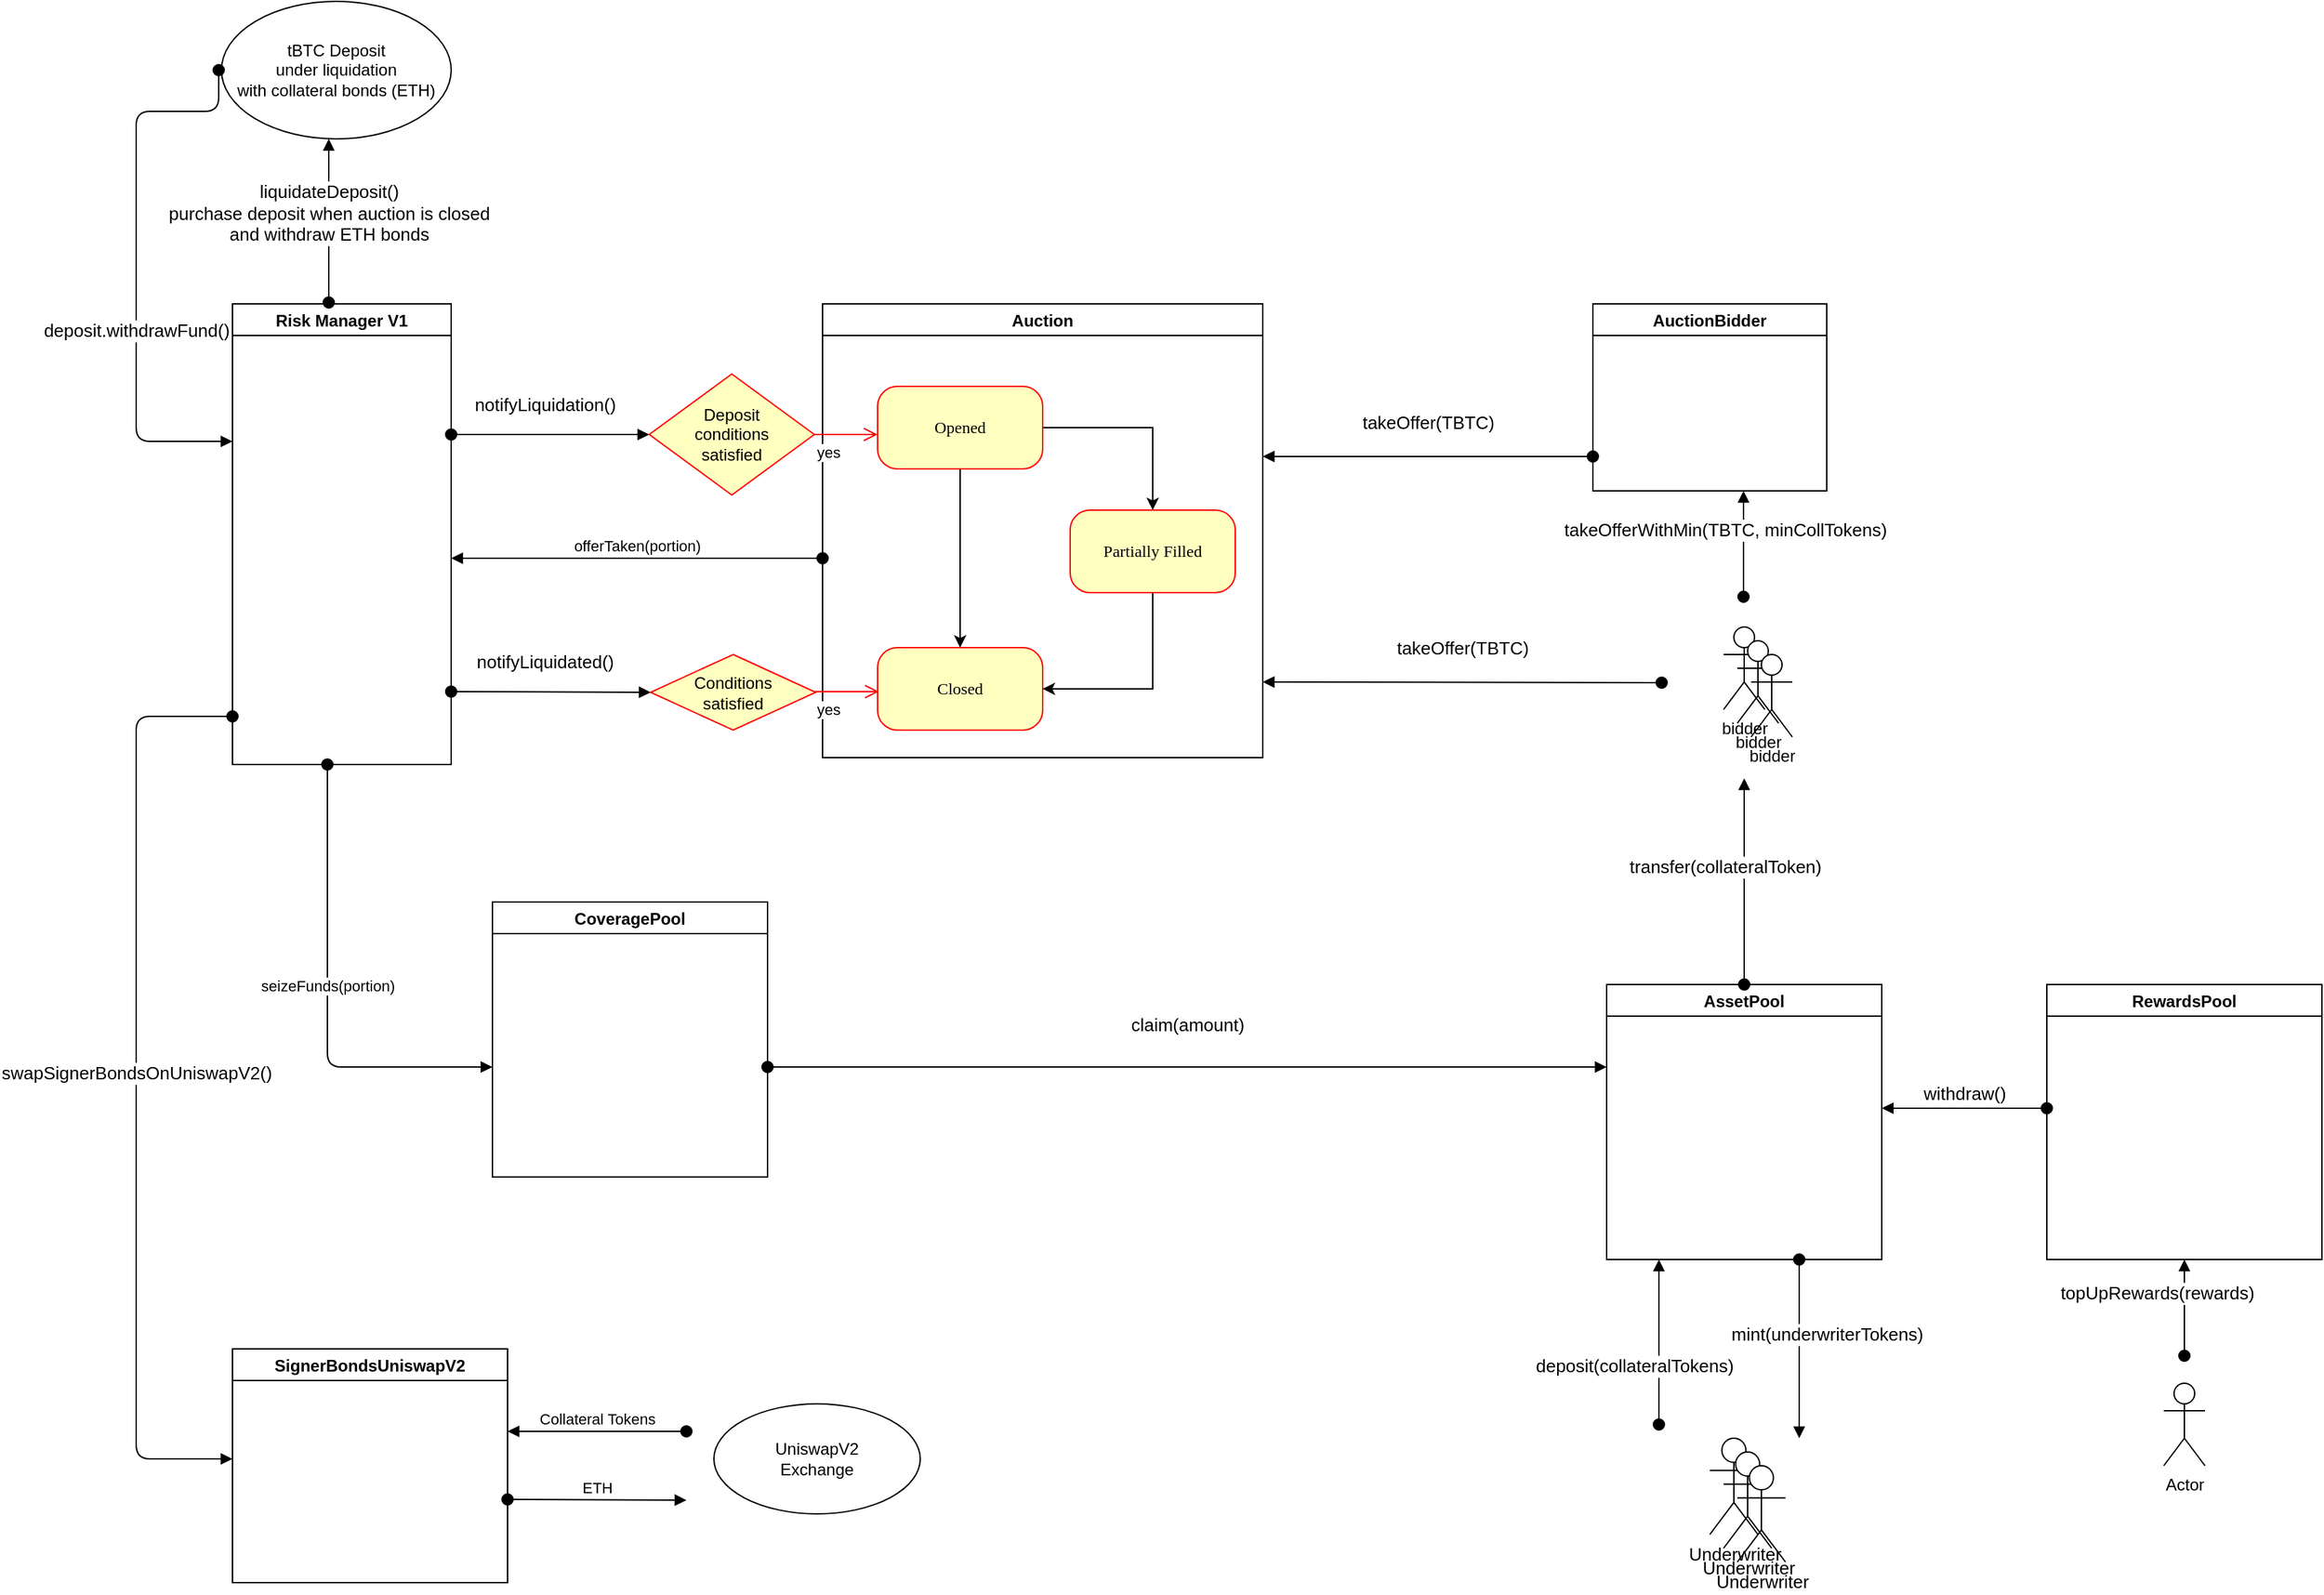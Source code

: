 <mxfile version="14.8.1" type="github" pages="2">
  <diagram name="Page-1" id="58cdce13-f638-feb5-8d6f-7d28b1aa9fa0">
    <mxGraphModel dx="1179" dy="682" grid="1" gridSize="10" guides="1" tooltips="1" connect="1" arrows="1" fold="1" page="1" pageScale="10" pageWidth="1100" pageHeight="850" background="none" math="0" shadow="0">
      <root>
        <mxCell id="0" />
        <mxCell id="1" parent="0" />
        <mxCell id="382b91b5511bd0f7-5" value="Closed" style="rounded=1;whiteSpace=wrap;html=1;arcSize=24;fillColor=#ffffc0;strokeColor=#ff0000;shadow=0;comic=0;labelBackgroundColor=none;fontFamily=Verdana;fontSize=12;fontColor=#000000;align=center;" parent="1" vertex="1">
          <mxGeometry x="739" y="550" width="120" height="60" as="geometry" />
        </mxCell>
        <mxCell id="-EovNUwoyV8_wEbff08Q-4" style="edgeStyle=orthogonalEdgeStyle;rounded=0;orthogonalLoop=1;jettySize=auto;html=1;entryX=0.5;entryY=0;entryDx=0;entryDy=0;" edge="1" parent="1" source="382b91b5511bd0f7-6" target="382b91b5511bd0f7-7">
          <mxGeometry relative="1" as="geometry" />
        </mxCell>
        <mxCell id="-EovNUwoyV8_wEbff08Q-7" style="edgeStyle=orthogonalEdgeStyle;rounded=0;orthogonalLoop=1;jettySize=auto;html=1;entryX=0.5;entryY=0;entryDx=0;entryDy=0;" edge="1" parent="1" source="382b91b5511bd0f7-6" target="382b91b5511bd0f7-5">
          <mxGeometry relative="1" as="geometry" />
        </mxCell>
        <mxCell id="382b91b5511bd0f7-6" value="Opened" style="rounded=1;whiteSpace=wrap;html=1;arcSize=24;fillColor=#ffffc0;strokeColor=#ff0000;shadow=0;comic=0;labelBackgroundColor=none;fontFamily=Verdana;fontSize=12;fontColor=#000000;align=center;" parent="1" vertex="1">
          <mxGeometry x="739" y="360" width="120" height="60" as="geometry" />
        </mxCell>
        <mxCell id="-EovNUwoyV8_wEbff08Q-6" style="edgeStyle=orthogonalEdgeStyle;rounded=0;orthogonalLoop=1;jettySize=auto;html=1;exitX=0.5;exitY=1;exitDx=0;exitDy=0;entryX=1;entryY=0.5;entryDx=0;entryDy=0;" edge="1" parent="1" source="382b91b5511bd0f7-7" target="382b91b5511bd0f7-5">
          <mxGeometry relative="1" as="geometry" />
        </mxCell>
        <mxCell id="382b91b5511bd0f7-7" value="Partially Filled" style="rounded=1;whiteSpace=wrap;html=1;arcSize=24;fillColor=#ffffc0;strokeColor=#ff0000;shadow=0;comic=0;labelBackgroundColor=none;fontFamily=Verdana;fontSize=12;fontColor=#000000;align=center;" parent="1" vertex="1">
          <mxGeometry x="879" y="450" width="120" height="60" as="geometry" />
        </mxCell>
        <mxCell id="-EovNUwoyV8_wEbff08Q-9" value="Auction" style="swimlane;" vertex="1" parent="1">
          <mxGeometry x="699" y="300" width="320" height="330" as="geometry" />
        </mxCell>
        <mxCell id="-EovNUwoyV8_wEbff08Q-22" value="Risk Manager V1" style="swimlane;" vertex="1" parent="1">
          <mxGeometry x="270" y="300" width="159" height="335" as="geometry" />
        </mxCell>
        <mxCell id="-EovNUwoyV8_wEbff08Q-26" value="&lt;font style=&quot;font-size: 13px&quot;&gt;notifyLiquidation()&lt;/font&gt;" style="html=1;verticalAlign=bottom;startArrow=oval;startFill=1;endArrow=block;startSize=8;entryX=0;entryY=0.5;entryDx=0;entryDy=0;" edge="1" parent="-EovNUwoyV8_wEbff08Q-22" target="-EovNUwoyV8_wEbff08Q-29">
          <mxGeometry x="-0.06" y="11" width="60" relative="1" as="geometry">
            <mxPoint x="159" y="95" as="sourcePoint" />
            <mxPoint x="393" y="94.5" as="targetPoint" />
            <mxPoint as="offset" />
          </mxGeometry>
        </mxCell>
        <mxCell id="-EovNUwoyV8_wEbff08Q-35" value="&lt;font style=&quot;font-size: 13px&quot;&gt;notifyLiquidated()&lt;/font&gt;" style="html=1;verticalAlign=bottom;startArrow=oval;startFill=1;endArrow=block;startSize=8;entryX=0;entryY=0.5;entryDx=0;entryDy=0;" edge="1" parent="-EovNUwoyV8_wEbff08Q-22" target="-EovNUwoyV8_wEbff08Q-33">
          <mxGeometry x="-0.06" y="11" width="60" relative="1" as="geometry">
            <mxPoint x="159" y="282" as="sourcePoint" />
            <mxPoint x="401" y="282" as="targetPoint" />
            <mxPoint as="offset" />
          </mxGeometry>
        </mxCell>
        <mxCell id="-EovNUwoyV8_wEbff08Q-31" value="yes" style="edgeStyle=orthogonalEdgeStyle;html=1;align=left;verticalAlign=top;endArrow=open;endSize=8;strokeColor=#ff0000;" edge="1" source="-EovNUwoyV8_wEbff08Q-29" parent="1">
          <mxGeometry x="-1" relative="1" as="geometry">
            <mxPoint x="739" y="395" as="targetPoint" />
          </mxGeometry>
        </mxCell>
        <mxCell id="-EovNUwoyV8_wEbff08Q-29" value="Deposit &lt;br&gt;conditions&lt;br&gt;satisfied" style="rhombus;whiteSpace=wrap;html=1;fillColor=#ffffc0;strokeColor=#ff0000;" vertex="1" parent="1">
          <mxGeometry x="573" y="351" width="120" height="88" as="geometry" />
        </mxCell>
        <mxCell id="-EovNUwoyV8_wEbff08Q-32" value="yes" style="edgeStyle=orthogonalEdgeStyle;html=1;align=left;verticalAlign=top;endArrow=open;endSize=8;strokeColor=#ff0000;" edge="1" parent="1" source="-EovNUwoyV8_wEbff08Q-33">
          <mxGeometry x="-1" relative="1" as="geometry">
            <mxPoint x="740" y="582" as="targetPoint" />
          </mxGeometry>
        </mxCell>
        <mxCell id="-EovNUwoyV8_wEbff08Q-33" value="Conditions&lt;br&gt;satisfied" style="rhombus;whiteSpace=wrap;html=1;fillColor=#ffffc0;strokeColor=#ff0000;" vertex="1" parent="1">
          <mxGeometry x="574" y="555" width="120" height="55" as="geometry" />
        </mxCell>
        <mxCell id="-EovNUwoyV8_wEbff08Q-36" value="bidder" style="shape=umlActor;verticalLabelPosition=bottom;verticalAlign=top;html=1;" vertex="1" parent="1">
          <mxGeometry x="1354" y="535" width="30" height="60" as="geometry" />
        </mxCell>
        <mxCell id="-EovNUwoyV8_wEbff08Q-38" value="&lt;font style=&quot;font-size: 13px&quot;&gt;takeOffer(TBTC)&lt;/font&gt;" style="html=1;verticalAlign=bottom;startArrow=oval;startFill=1;endArrow=block;startSize=8;" edge="1" parent="1">
          <mxGeometry y="-14" width="60" relative="1" as="geometry">
            <mxPoint x="1309" y="575.5" as="sourcePoint" />
            <mxPoint x="1019" y="575" as="targetPoint" />
            <mxPoint as="offset" />
          </mxGeometry>
        </mxCell>
        <mxCell id="-EovNUwoyV8_wEbff08Q-39" value="AssetPool" style="swimlane;" vertex="1" parent="1">
          <mxGeometry x="1269" y="795" width="200" height="200" as="geometry" />
        </mxCell>
        <mxCell id="-EovNUwoyV8_wEbff08Q-40" value="&lt;font style=&quot;font-size: 13px&quot;&gt;transfer(collateralToken)&lt;/font&gt;" style="html=1;verticalAlign=bottom;startArrow=oval;startFill=1;endArrow=block;startSize=8;exitX=0.5;exitY=0;exitDx=0;exitDy=0;" edge="1" parent="1" source="-EovNUwoyV8_wEbff08Q-39">
          <mxGeometry y="14" width="60" relative="1" as="geometry">
            <mxPoint x="1144" y="695" as="sourcePoint" />
            <mxPoint x="1369" y="645" as="targetPoint" />
            <mxPoint as="offset" />
          </mxGeometry>
        </mxCell>
        <mxCell id="-EovNUwoyV8_wEbff08Q-41" value="offerTaken(portion)" style="html=1;verticalAlign=bottom;startArrow=oval;startFill=1;endArrow=block;startSize=8;" edge="1" parent="1">
          <mxGeometry width="60" relative="1" as="geometry">
            <mxPoint x="699" y="485" as="sourcePoint" />
            <mxPoint x="429" y="485" as="targetPoint" />
          </mxGeometry>
        </mxCell>
        <mxCell id="-EovNUwoyV8_wEbff08Q-42" value="seizeFunds(portion)" style="html=1;verticalAlign=bottom;startArrow=oval;startFill=1;endArrow=block;startSize=8;edgeStyle=orthogonalEdgeStyle;elbow=vertical;" edge="1" parent="1">
          <mxGeometry width="60" relative="1" as="geometry">
            <mxPoint x="339" y="635" as="sourcePoint" />
            <mxPoint x="459" y="855" as="targetPoint" />
            <Array as="points">
              <mxPoint x="339" y="855" />
            </Array>
          </mxGeometry>
        </mxCell>
        <mxCell id="-EovNUwoyV8_wEbff08Q-48" value="CoveragePool" style="swimlane;" vertex="1" parent="1">
          <mxGeometry x="459" y="735" width="200" height="200" as="geometry" />
        </mxCell>
        <mxCell id="-EovNUwoyV8_wEbff08Q-49" value="&lt;font style=&quot;font-size: 13px&quot;&gt;claim(amount)&lt;/font&gt;" style="html=1;verticalAlign=bottom;startArrow=oval;startFill=1;endArrow=block;startSize=8;" edge="1" parent="1">
          <mxGeometry y="20" width="60" relative="1" as="geometry">
            <mxPoint x="659" y="855" as="sourcePoint" />
            <mxPoint x="1269" y="855" as="targetPoint" />
            <mxPoint as="offset" />
          </mxGeometry>
        </mxCell>
        <mxCell id="-EovNUwoyV8_wEbff08Q-52" value="AuctionBidder" style="swimlane;" vertex="1" parent="1">
          <mxGeometry x="1259" y="300" width="170" height="136" as="geometry" />
        </mxCell>
        <mxCell id="-EovNUwoyV8_wEbff08Q-55" value="&lt;font style=&quot;font-size: 13px&quot;&gt;takeOffer(TBTC)&lt;/font&gt;" style="html=1;verticalAlign=bottom;startArrow=oval;startFill=1;endArrow=block;startSize=8;" edge="1" parent="1">
          <mxGeometry y="-14" width="60" relative="1" as="geometry">
            <mxPoint x="1259" y="411" as="sourcePoint" />
            <mxPoint x="1019" y="411" as="targetPoint" />
            <mxPoint as="offset" />
          </mxGeometry>
        </mxCell>
        <mxCell id="-EovNUwoyV8_wEbff08Q-56" value="&lt;font style=&quot;font-size: 13px&quot;&gt;takeOfferWithMin(TBTC, minCollTokens)&lt;/font&gt;" style="html=1;verticalAlign=bottom;startArrow=oval;startFill=1;endArrow=block;startSize=8;" edge="1" parent="1">
          <mxGeometry y="14" width="60" relative="1" as="geometry">
            <mxPoint x="1368.5" y="513" as="sourcePoint" />
            <mxPoint x="1368.5" y="436" as="targetPoint" />
            <mxPoint as="offset" />
          </mxGeometry>
        </mxCell>
        <mxCell id="-EovNUwoyV8_wEbff08Q-57" value="bidder" style="shape=umlActor;verticalLabelPosition=bottom;verticalAlign=top;html=1;" vertex="1" parent="1">
          <mxGeometry x="1364" y="545" width="30" height="60" as="geometry" />
        </mxCell>
        <mxCell id="-EovNUwoyV8_wEbff08Q-58" value="bidder" style="shape=umlActor;verticalLabelPosition=bottom;verticalAlign=top;html=1;" vertex="1" parent="1">
          <mxGeometry x="1374" y="555" width="30" height="60" as="geometry" />
        </mxCell>
        <mxCell id="-EovNUwoyV8_wEbff08Q-59" value="&lt;font style=&quot;font-size: 13px&quot;&gt;Underwriter&lt;/font&gt;" style="shape=umlActor;verticalLabelPosition=bottom;verticalAlign=top;html=1;" vertex="1" parent="1">
          <mxGeometry x="1344" y="1125" width="35" height="70" as="geometry" />
        </mxCell>
        <mxCell id="-EovNUwoyV8_wEbff08Q-63" value="&lt;font style=&quot;font-size: 13px&quot;&gt;Underwriter&lt;/font&gt;" style="shape=umlActor;verticalLabelPosition=bottom;verticalAlign=top;html=1;" vertex="1" parent="1">
          <mxGeometry x="1354" y="1135" width="35" height="70" as="geometry" />
        </mxCell>
        <mxCell id="-EovNUwoyV8_wEbff08Q-64" value="&lt;font style=&quot;font-size: 13px&quot;&gt;Underwriter&lt;/font&gt;" style="shape=umlActor;verticalLabelPosition=bottom;verticalAlign=top;html=1;" vertex="1" parent="1">
          <mxGeometry x="1364" y="1145" width="35" height="70" as="geometry" />
        </mxCell>
        <mxCell id="-EovNUwoyV8_wEbff08Q-65" value="&lt;font style=&quot;font-size: 13px&quot;&gt;mint(underwriterTokens)&lt;/font&gt;" style="html=1;verticalAlign=bottom;startArrow=oval;startFill=1;endArrow=block;startSize=8;" edge="1" parent="1">
          <mxGeometry y="20" width="60" relative="1" as="geometry">
            <mxPoint x="1409" y="995" as="sourcePoint" />
            <mxPoint x="1409" y="1125" as="targetPoint" />
            <mxPoint as="offset" />
          </mxGeometry>
        </mxCell>
        <mxCell id="-EovNUwoyV8_wEbff08Q-66" value="&lt;font style=&quot;font-size: 13px&quot;&gt;deposit(collateralTokens)&lt;/font&gt;" style="html=1;verticalAlign=bottom;startArrow=oval;startFill=1;endArrow=block;startSize=8;" edge="1" parent="1">
          <mxGeometry x="-0.455" y="18" width="60" relative="1" as="geometry">
            <mxPoint x="1307" y="1115" as="sourcePoint" />
            <mxPoint x="1307" y="995" as="targetPoint" />
            <mxPoint as="offset" />
          </mxGeometry>
        </mxCell>
        <mxCell id="-EovNUwoyV8_wEbff08Q-67" value="RewardsPool" style="swimlane;" vertex="1" parent="1">
          <mxGeometry x="1589" y="795" width="200" height="200" as="geometry" />
        </mxCell>
        <mxCell id="-EovNUwoyV8_wEbff08Q-68" value="&lt;font style=&quot;font-size: 13px&quot;&gt;withdraw()&lt;/font&gt;" style="html=1;verticalAlign=bottom;startArrow=oval;startFill=1;endArrow=block;startSize=8;" edge="1" parent="1">
          <mxGeometry width="60" relative="1" as="geometry">
            <mxPoint x="1589" y="885" as="sourcePoint" />
            <mxPoint x="1469" y="885" as="targetPoint" />
          </mxGeometry>
        </mxCell>
        <mxCell id="-EovNUwoyV8_wEbff08Q-69" value="Actor" style="shape=umlActor;verticalLabelPosition=bottom;verticalAlign=top;html=1;" vertex="1" parent="1">
          <mxGeometry x="1674" y="1085" width="30" height="60" as="geometry" />
        </mxCell>
        <mxCell id="-EovNUwoyV8_wEbff08Q-71" value="&lt;font style=&quot;font-size: 13px&quot;&gt;topUpRewards(rewards)&lt;/font&gt;" style="html=1;verticalAlign=bottom;startArrow=oval;startFill=1;endArrow=block;startSize=8;" edge="1" parent="1">
          <mxGeometry y="20" width="60" relative="1" as="geometry">
            <mxPoint x="1689" y="1065" as="sourcePoint" />
            <mxPoint x="1689" y="995" as="targetPoint" />
            <mxPoint as="offset" />
          </mxGeometry>
        </mxCell>
        <mxCell id="-EovNUwoyV8_wEbff08Q-73" value="tBTC Deposit&lt;br&gt;under liquidation&lt;br&gt;with collateral bonds (ETH)" style="ellipse;whiteSpace=wrap;html=1;" vertex="1" parent="1">
          <mxGeometry x="262" y="80" width="167" height="100" as="geometry" />
        </mxCell>
        <mxCell id="-EovNUwoyV8_wEbff08Q-74" value="&lt;font style=&quot;font-size: 13px&quot;&gt;liquidateDeposit()&lt;br&gt;purchase deposit when auction is closed&lt;br&gt;and withdraw ETH bonds&lt;/font&gt;" style="html=1;verticalAlign=bottom;startArrow=oval;startFill=1;endArrow=block;startSize=8;" edge="1" parent="1">
          <mxGeometry x="-0.344" width="60" relative="1" as="geometry">
            <mxPoint x="340" y="299" as="sourcePoint" />
            <mxPoint x="340" y="180" as="targetPoint" />
            <mxPoint as="offset" />
          </mxGeometry>
        </mxCell>
        <mxCell id="-EovNUwoyV8_wEbff08Q-75" value="&lt;font style=&quot;font-size: 13px&quot;&gt;deposit.withdrawFund()&lt;/font&gt;" style="html=1;verticalAlign=bottom;startArrow=oval;startFill=1;endArrow=block;startSize=8;edgeStyle=orthogonalEdgeStyle;" edge="1" parent="1">
          <mxGeometry x="0.3" width="60" relative="1" as="geometry">
            <mxPoint x="260" y="130" as="sourcePoint" />
            <mxPoint x="270" y="400" as="targetPoint" />
            <mxPoint as="offset" />
            <Array as="points">
              <mxPoint x="260" y="160" />
              <mxPoint x="200" y="160" />
            </Array>
          </mxGeometry>
        </mxCell>
        <mxCell id="-EovNUwoyV8_wEbff08Q-76" value="SignerBondsUniswapV2" style="swimlane;" vertex="1" parent="1">
          <mxGeometry x="270" y="1060" width="200" height="170" as="geometry" />
        </mxCell>
        <mxCell id="-EovNUwoyV8_wEbff08Q-77" value="&lt;font style=&quot;font-size: 13px&quot;&gt;swapSignerBondsOnUniswapV2()&lt;/font&gt;" style="html=1;verticalAlign=bottom;startArrow=oval;startFill=1;endArrow=block;startSize=8;edgeStyle=orthogonalEdgeStyle;" edge="1" parent="1">
          <mxGeometry width="60" relative="1" as="geometry">
            <mxPoint x="270" y="600" as="sourcePoint" />
            <mxPoint x="270" y="1140" as="targetPoint" />
            <Array as="points">
              <mxPoint x="200" y="600" />
              <mxPoint x="200" y="1140" />
            </Array>
          </mxGeometry>
        </mxCell>
        <mxCell id="-EovNUwoyV8_wEbff08Q-78" value="UniswapV2&lt;br&gt;Exchange" style="ellipse;whiteSpace=wrap;html=1;" vertex="1" parent="1">
          <mxGeometry x="620" y="1100" width="150" height="80" as="geometry" />
        </mxCell>
        <mxCell id="-EovNUwoyV8_wEbff08Q-79" value="ETH" style="html=1;verticalAlign=bottom;startArrow=oval;startFill=1;endArrow=block;startSize=8;" edge="1" parent="1">
          <mxGeometry width="60" relative="1" as="geometry">
            <mxPoint x="470" y="1169.5" as="sourcePoint" />
            <mxPoint x="600" y="1170" as="targetPoint" />
          </mxGeometry>
        </mxCell>
        <mxCell id="-EovNUwoyV8_wEbff08Q-80" value="Collateral Tokens" style="html=1;verticalAlign=bottom;startArrow=oval;startFill=1;endArrow=block;startSize=8;" edge="1" parent="1">
          <mxGeometry width="60" relative="1" as="geometry">
            <mxPoint x="600" y="1120" as="sourcePoint" />
            <mxPoint x="470" y="1120" as="targetPoint" />
          </mxGeometry>
        </mxCell>
      </root>
    </mxGraphModel>
  </diagram>
  <diagram id="F3djwvzcu8zyHFJqJr6l" name="Page-2">
    <mxGraphModel dx="1186" dy="739" grid="1" gridSize="10" guides="1" tooltips="1" connect="1" arrows="1" fold="1" page="1" pageScale="1" pageWidth="827" pageHeight="1169" math="0" shadow="0">
      <root>
        <mxCell id="XEE9SQxzqbPDaQtaIADr-0" />
        <mxCell id="XEE9SQxzqbPDaQtaIADr-1" parent="XEE9SQxzqbPDaQtaIADr-0" />
      </root>
    </mxGraphModel>
  </diagram>
</mxfile>
